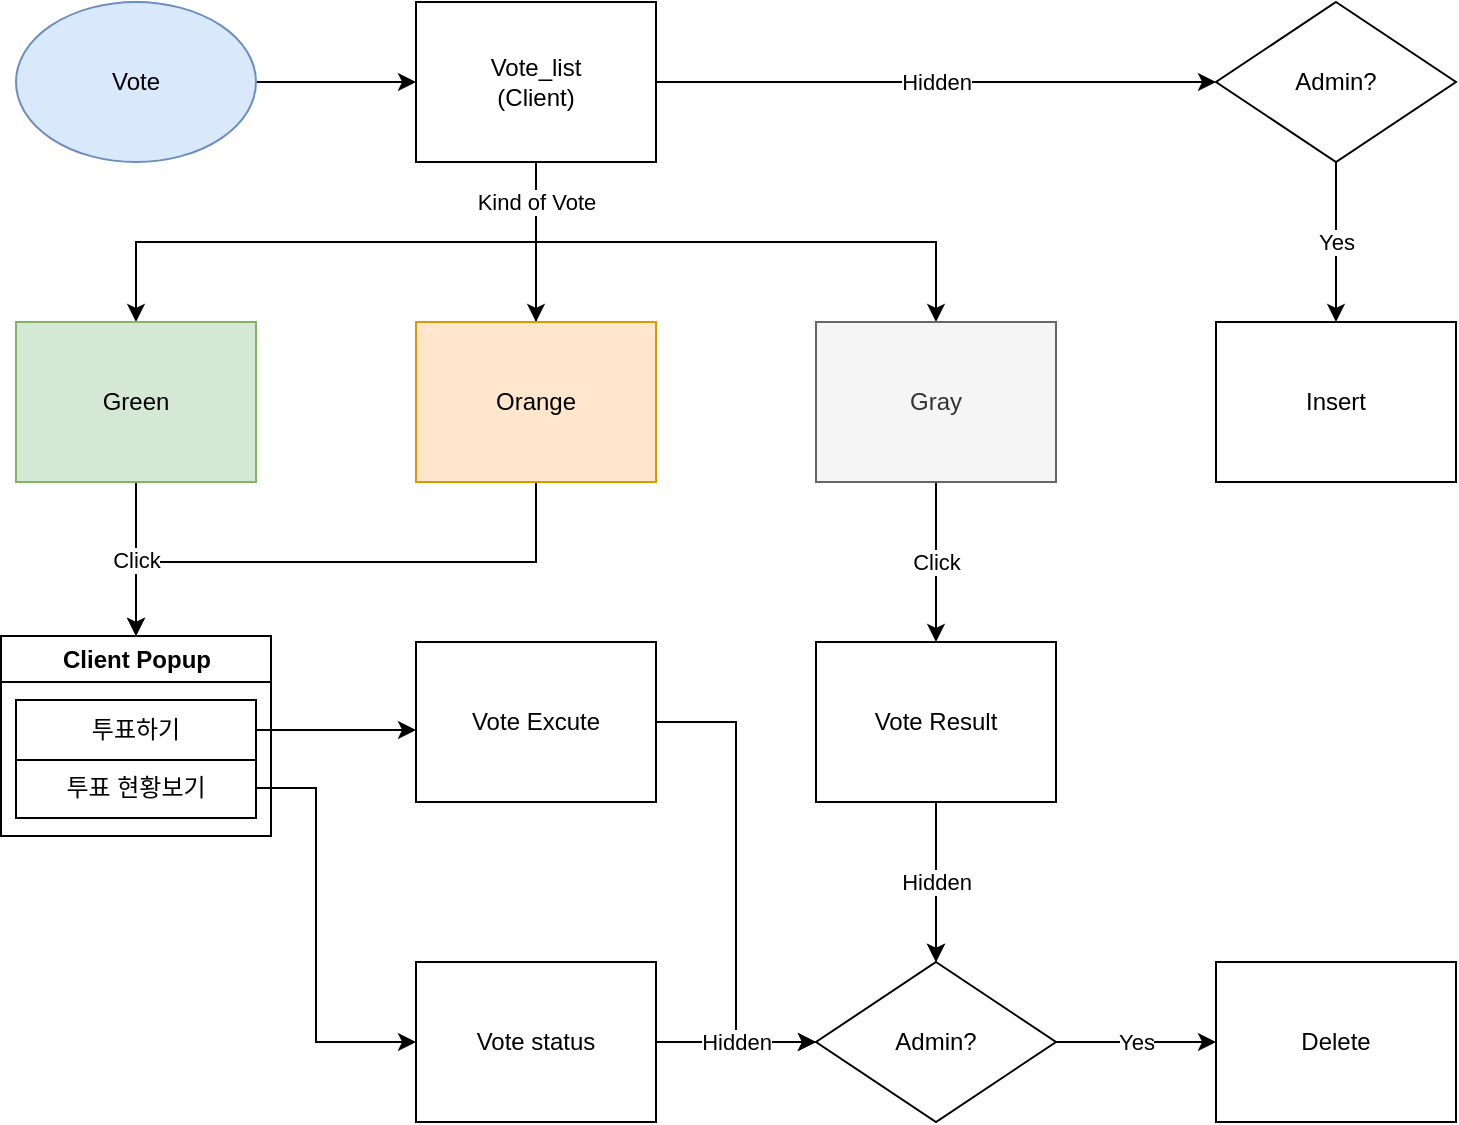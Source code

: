 <mxfile version="11.1.4" type="device"><diagram id="DEHGMFdakECJOUWDc3GO" name="Page-1"><mxGraphModel dx="2399" dy="817" grid="1" gridSize="10" guides="1" tooltips="1" connect="1" arrows="1" fold="1" page="1" pageScale="1" pageWidth="827" pageHeight="1169" math="0" shadow="0"><root><mxCell id="0"/><mxCell id="1" parent="0"/><mxCell id="a1bc1hl3sSzW1ml5pYyW-18" value="" style="edgeStyle=orthogonalEdgeStyle;rounded=0;orthogonalLoop=1;jettySize=auto;html=1;" edge="1" parent="1" source="a1bc1hl3sSzW1ml5pYyW-3" target="a1bc1hl3sSzW1ml5pYyW-17"><mxGeometry relative="1" as="geometry"/></mxCell><mxCell id="a1bc1hl3sSzW1ml5pYyW-3" value="Vote" style="ellipse;whiteSpace=wrap;html=1;fillColor=#dae8fc;strokeColor=#6c8ebf;" vertex="1" parent="1"><mxGeometry x="-180" y="180" width="120" height="80" as="geometry"/></mxCell><mxCell id="a1bc1hl3sSzW1ml5pYyW-20" value="Hidden" style="edgeStyle=orthogonalEdgeStyle;rounded=0;orthogonalLoop=1;jettySize=auto;html=1;" edge="1" parent="1" source="a1bc1hl3sSzW1ml5pYyW-17" target="a1bc1hl3sSzW1ml5pYyW-89"><mxGeometry relative="1" as="geometry"><mxPoint x="620" y="220.0" as="targetPoint"/></mxGeometry></mxCell><mxCell id="a1bc1hl3sSzW1ml5pYyW-26" value="Kind of Vote" style="edgeStyle=orthogonalEdgeStyle;rounded=0;orthogonalLoop=1;jettySize=auto;html=1;" edge="1" parent="1" source="a1bc1hl3sSzW1ml5pYyW-17" target="a1bc1hl3sSzW1ml5pYyW-25"><mxGeometry x="-0.5" relative="1" as="geometry"><mxPoint as="offset"/></mxGeometry></mxCell><mxCell id="a1bc1hl3sSzW1ml5pYyW-17" value="Vote_list&lt;br&gt;(Client)" style="rounded=0;whiteSpace=wrap;html=1;fontFamily=Helvetica;fontSize=12;fontColor=#000000;align=center;strokeColor=#000000;fillColor=#ffffff;" vertex="1" parent="1"><mxGeometry x="20" y="180" width="120" height="80" as="geometry"/></mxCell><mxCell id="a1bc1hl3sSzW1ml5pYyW-29" value="" style="edgeStyle=orthogonalEdgeStyle;rounded=0;orthogonalLoop=1;jettySize=auto;html=1;" edge="1" parent="1" source="a1bc1hl3sSzW1ml5pYyW-25" target="a1bc1hl3sSzW1ml5pYyW-28"><mxGeometry relative="1" as="geometry"><Array as="points"><mxPoint x="80" y="300"/><mxPoint x="-120" y="300"/></Array></mxGeometry></mxCell><mxCell id="a1bc1hl3sSzW1ml5pYyW-30" value="" style="edgeStyle=orthogonalEdgeStyle;rounded=0;orthogonalLoop=1;jettySize=auto;html=1;" edge="1" parent="1" source="a1bc1hl3sSzW1ml5pYyW-25" target="a1bc1hl3sSzW1ml5pYyW-27"><mxGeometry relative="1" as="geometry"><Array as="points"><mxPoint x="80" y="300"/><mxPoint x="280" y="300"/></Array></mxGeometry></mxCell><mxCell id="a1bc1hl3sSzW1ml5pYyW-38" value="" style="edgeStyle=orthogonalEdgeStyle;rounded=0;orthogonalLoop=1;jettySize=auto;html=1;" edge="1" parent="1" source="a1bc1hl3sSzW1ml5pYyW-25" target="a1bc1hl3sSzW1ml5pYyW-35"><mxGeometry relative="1" as="geometry"><mxPoint x="79.828" y="496.793" as="targetPoint"/><Array as="points"><mxPoint x="80" y="460"/><mxPoint x="-120" y="460"/></Array></mxGeometry></mxCell><mxCell id="a1bc1hl3sSzW1ml5pYyW-25" value="Orange" style="rounded=0;whiteSpace=wrap;html=1;fontFamily=Helvetica;fontSize=12;align=center;fillColor=#ffe6cc;strokeColor=#d79b00;" vertex="1" parent="1"><mxGeometry x="20" y="340" width="120" height="80" as="geometry"/></mxCell><mxCell id="a1bc1hl3sSzW1ml5pYyW-36" value="Click" style="edgeStyle=orthogonalEdgeStyle;rounded=0;orthogonalLoop=1;jettySize=auto;html=1;" edge="1" parent="1" source="a1bc1hl3sSzW1ml5pYyW-28" target="a1bc1hl3sSzW1ml5pYyW-35"><mxGeometry relative="1" as="geometry"/></mxCell><mxCell id="a1bc1hl3sSzW1ml5pYyW-28" value="Green" style="rounded=0;whiteSpace=wrap;html=1;fontFamily=Helvetica;fontSize=12;align=center;fillColor=#d5e8d4;strokeColor=#82b366;" vertex="1" parent="1"><mxGeometry x="-180" y="340" width="120" height="80" as="geometry"/></mxCell><mxCell id="a1bc1hl3sSzW1ml5pYyW-34" value="Yes" style="edgeStyle=orthogonalEdgeStyle;rounded=0;orthogonalLoop=1;jettySize=auto;html=1;" edge="1" parent="1" source="a1bc1hl3sSzW1ml5pYyW-89" target="a1bc1hl3sSzW1ml5pYyW-107"><mxGeometry relative="1" as="geometry"><mxPoint x="340" y="350" as="sourcePoint"/><mxPoint x="480" y="340" as="targetPoint"/><Array as="points"/></mxGeometry></mxCell><mxCell id="a1bc1hl3sSzW1ml5pYyW-106" value="" style="edgeStyle=orthogonalEdgeStyle;rounded=0;orthogonalLoop=1;jettySize=auto;html=1;" edge="1" parent="1"><mxGeometry relative="1" as="geometry"><mxPoint x="480" y="420" as="sourcePoint"/><mxPoint x="480" y="420" as="targetPoint"/></mxGeometry></mxCell><mxCell id="a1bc1hl3sSzW1ml5pYyW-62" value="Click" style="edgeStyle=orthogonalEdgeStyle;rounded=0;orthogonalLoop=1;jettySize=auto;html=1;" edge="1" parent="1" source="a1bc1hl3sSzW1ml5pYyW-27" target="a1bc1hl3sSzW1ml5pYyW-61"><mxGeometry relative="1" as="geometry"/></mxCell><mxCell id="a1bc1hl3sSzW1ml5pYyW-27" value="Gray" style="rounded=0;whiteSpace=wrap;html=1;fontFamily=Helvetica;fontSize=12;align=center;fillColor=#f5f5f5;strokeColor=#666666;fontColor=#333333;" vertex="1" parent="1"><mxGeometry x="220" y="340" width="120" height="80" as="geometry"/></mxCell><mxCell id="a1bc1hl3sSzW1ml5pYyW-95" value="" style="edgeStyle=orthogonalEdgeStyle;rounded=0;orthogonalLoop=1;jettySize=auto;html=1;" edge="1" parent="1" source="a1bc1hl3sSzW1ml5pYyW-61"><mxGeometry relative="1" as="geometry"><mxPoint x="280" y="660" as="targetPoint"/></mxGeometry></mxCell><mxCell id="a1bc1hl3sSzW1ml5pYyW-99" value="Hidden" style="edgeStyle=orthogonalEdgeStyle;rounded=0;orthogonalLoop=1;jettySize=auto;html=1;" edge="1" parent="1" source="a1bc1hl3sSzW1ml5pYyW-61" target="a1bc1hl3sSzW1ml5pYyW-100"><mxGeometry relative="1" as="geometry"><mxPoint x="280" y="660" as="targetPoint"/></mxGeometry></mxCell><mxCell id="a1bc1hl3sSzW1ml5pYyW-61" value="Vote Result" style="rounded=0;whiteSpace=wrap;html=1;fontFamily=Helvetica;fontSize=12;fontColor=#000000;align=center;strokeColor=#000000;fillColor=#ffffff;" vertex="1" parent="1"><mxGeometry x="220" y="500" width="120" height="80" as="geometry"/></mxCell><mxCell id="a1bc1hl3sSzW1ml5pYyW-101" value="" style="edgeStyle=orthogonalEdgeStyle;rounded=0;orthogonalLoop=1;jettySize=auto;html=1;" edge="1" parent="1" source="a1bc1hl3sSzW1ml5pYyW-81" target="a1bc1hl3sSzW1ml5pYyW-100"><mxGeometry relative="1" as="geometry"><Array as="points"><mxPoint x="180" y="540"/><mxPoint x="180" y="700"/></Array></mxGeometry></mxCell><mxCell id="a1bc1hl3sSzW1ml5pYyW-81" value="Vote Excute" style="rounded=0;whiteSpace=wrap;html=1;fontFamily=Helvetica;fontSize=12;fontColor=#000000;align=center;strokeColor=#000000;fillColor=#ffffff;" vertex="1" parent="1"><mxGeometry x="20" y="500" width="120" height="80" as="geometry"/></mxCell><mxCell id="a1bc1hl3sSzW1ml5pYyW-102" value="Hidden" style="edgeStyle=orthogonalEdgeStyle;rounded=0;orthogonalLoop=1;jettySize=auto;html=1;" edge="1" parent="1" source="a1bc1hl3sSzW1ml5pYyW-69" target="a1bc1hl3sSzW1ml5pYyW-100"><mxGeometry relative="1" as="geometry"/></mxCell><mxCell id="a1bc1hl3sSzW1ml5pYyW-69" value="Vote status" style="rounded=0;whiteSpace=wrap;html=1;fontFamily=Helvetica;fontSize=12;fontColor=#000000;align=center;strokeColor=#000000;fillColor=#ffffff;" vertex="1" parent="1"><mxGeometry x="20" y="660" width="120" height="80" as="geometry"/></mxCell><mxCell id="a1bc1hl3sSzW1ml5pYyW-54" value="" style="group" vertex="1" connectable="0" parent="1"><mxGeometry x="-187.5" y="497" width="135" height="100" as="geometry"/></mxCell><mxCell id="a1bc1hl3sSzW1ml5pYyW-35" value="Client Popup" style="swimlane;fontFamily=Helvetica;fontSize=12;fontColor=#000000;align=center;strokeColor=#000000;fillColor=#ffffff;html=1;" vertex="1" parent="a1bc1hl3sSzW1ml5pYyW-54"><mxGeometry width="135" height="100" as="geometry"/></mxCell><mxCell id="a1bc1hl3sSzW1ml5pYyW-52" value="" style="group" vertex="1" connectable="0" parent="a1bc1hl3sSzW1ml5pYyW-35"><mxGeometry x="7.5" y="32" width="120" height="59" as="geometry"/></mxCell><mxCell id="a1bc1hl3sSzW1ml5pYyW-49" value="투표 현황보기" style="rounded=0;whiteSpace=wrap;html=1;" vertex="1" parent="a1bc1hl3sSzW1ml5pYyW-52"><mxGeometry y="29" width="120" height="30" as="geometry"/></mxCell><mxCell id="a1bc1hl3sSzW1ml5pYyW-50" value="투표하기" style="rounded=0;whiteSpace=wrap;html=1;" vertex="1" parent="a1bc1hl3sSzW1ml5pYyW-52"><mxGeometry width="120" height="30" as="geometry"/></mxCell><mxCell id="a1bc1hl3sSzW1ml5pYyW-78" value="" style="edgeStyle=orthogonalEdgeStyle;rounded=0;orthogonalLoop=1;jettySize=auto;html=1;entryX=0;entryY=0.5;entryDx=0;entryDy=0;" edge="1" parent="1" source="a1bc1hl3sSzW1ml5pYyW-49" target="a1bc1hl3sSzW1ml5pYyW-69"><mxGeometry relative="1" as="geometry"><Array as="points"><mxPoint x="-30" y="573"/><mxPoint x="-30" y="700"/></Array></mxGeometry></mxCell><mxCell id="a1bc1hl3sSzW1ml5pYyW-80" value="" style="edgeStyle=orthogonalEdgeStyle;rounded=0;orthogonalLoop=1;jettySize=auto;html=1;" edge="1" parent="1" source="a1bc1hl3sSzW1ml5pYyW-50" target="a1bc1hl3sSzW1ml5pYyW-81"><mxGeometry relative="1" as="geometry"><mxPoint x="-260" y="544" as="targetPoint"/><Array as="points"><mxPoint x="-30" y="544"/><mxPoint x="-30" y="544"/></Array></mxGeometry></mxCell><mxCell id="a1bc1hl3sSzW1ml5pYyW-89" value="Admin?" style="rhombus;whiteSpace=wrap;html=1;fontFamily=Helvetica;fontSize=12;fontColor=#000000;align=center;strokeColor=#000000;fillColor=#ffffff;" vertex="1" parent="1"><mxGeometry x="420" y="180" width="120" height="80" as="geometry"/></mxCell><mxCell id="a1bc1hl3sSzW1ml5pYyW-104" value="Yes" style="edgeStyle=orthogonalEdgeStyle;rounded=0;orthogonalLoop=1;jettySize=auto;html=1;" edge="1" parent="1" source="a1bc1hl3sSzW1ml5pYyW-100" target="a1bc1hl3sSzW1ml5pYyW-103"><mxGeometry relative="1" as="geometry"/></mxCell><mxCell id="a1bc1hl3sSzW1ml5pYyW-100" value="Admin?" style="rhombus;whiteSpace=wrap;html=1;fontFamily=Helvetica;fontSize=12;fontColor=#000000;align=center;strokeColor=#000000;fillColor=#ffffff;" vertex="1" parent="1"><mxGeometry x="220" y="660" width="120" height="80" as="geometry"/></mxCell><mxCell id="a1bc1hl3sSzW1ml5pYyW-103" value="Delete" style="rounded=0;whiteSpace=wrap;html=1;fontFamily=Helvetica;fontSize=12;fontColor=#000000;align=center;strokeColor=#000000;fillColor=#ffffff;" vertex="1" parent="1"><mxGeometry x="420" y="660" width="120" height="80" as="geometry"/></mxCell><mxCell id="a1bc1hl3sSzW1ml5pYyW-107" value="Insert" style="rounded=0;whiteSpace=wrap;html=1;fontFamily=Helvetica;fontSize=12;fontColor=#000000;align=center;strokeColor=#000000;fillColor=#ffffff;" vertex="1" parent="1"><mxGeometry x="420" y="340" width="120" height="80" as="geometry"/></mxCell></root></mxGraphModel></diagram></mxfile>